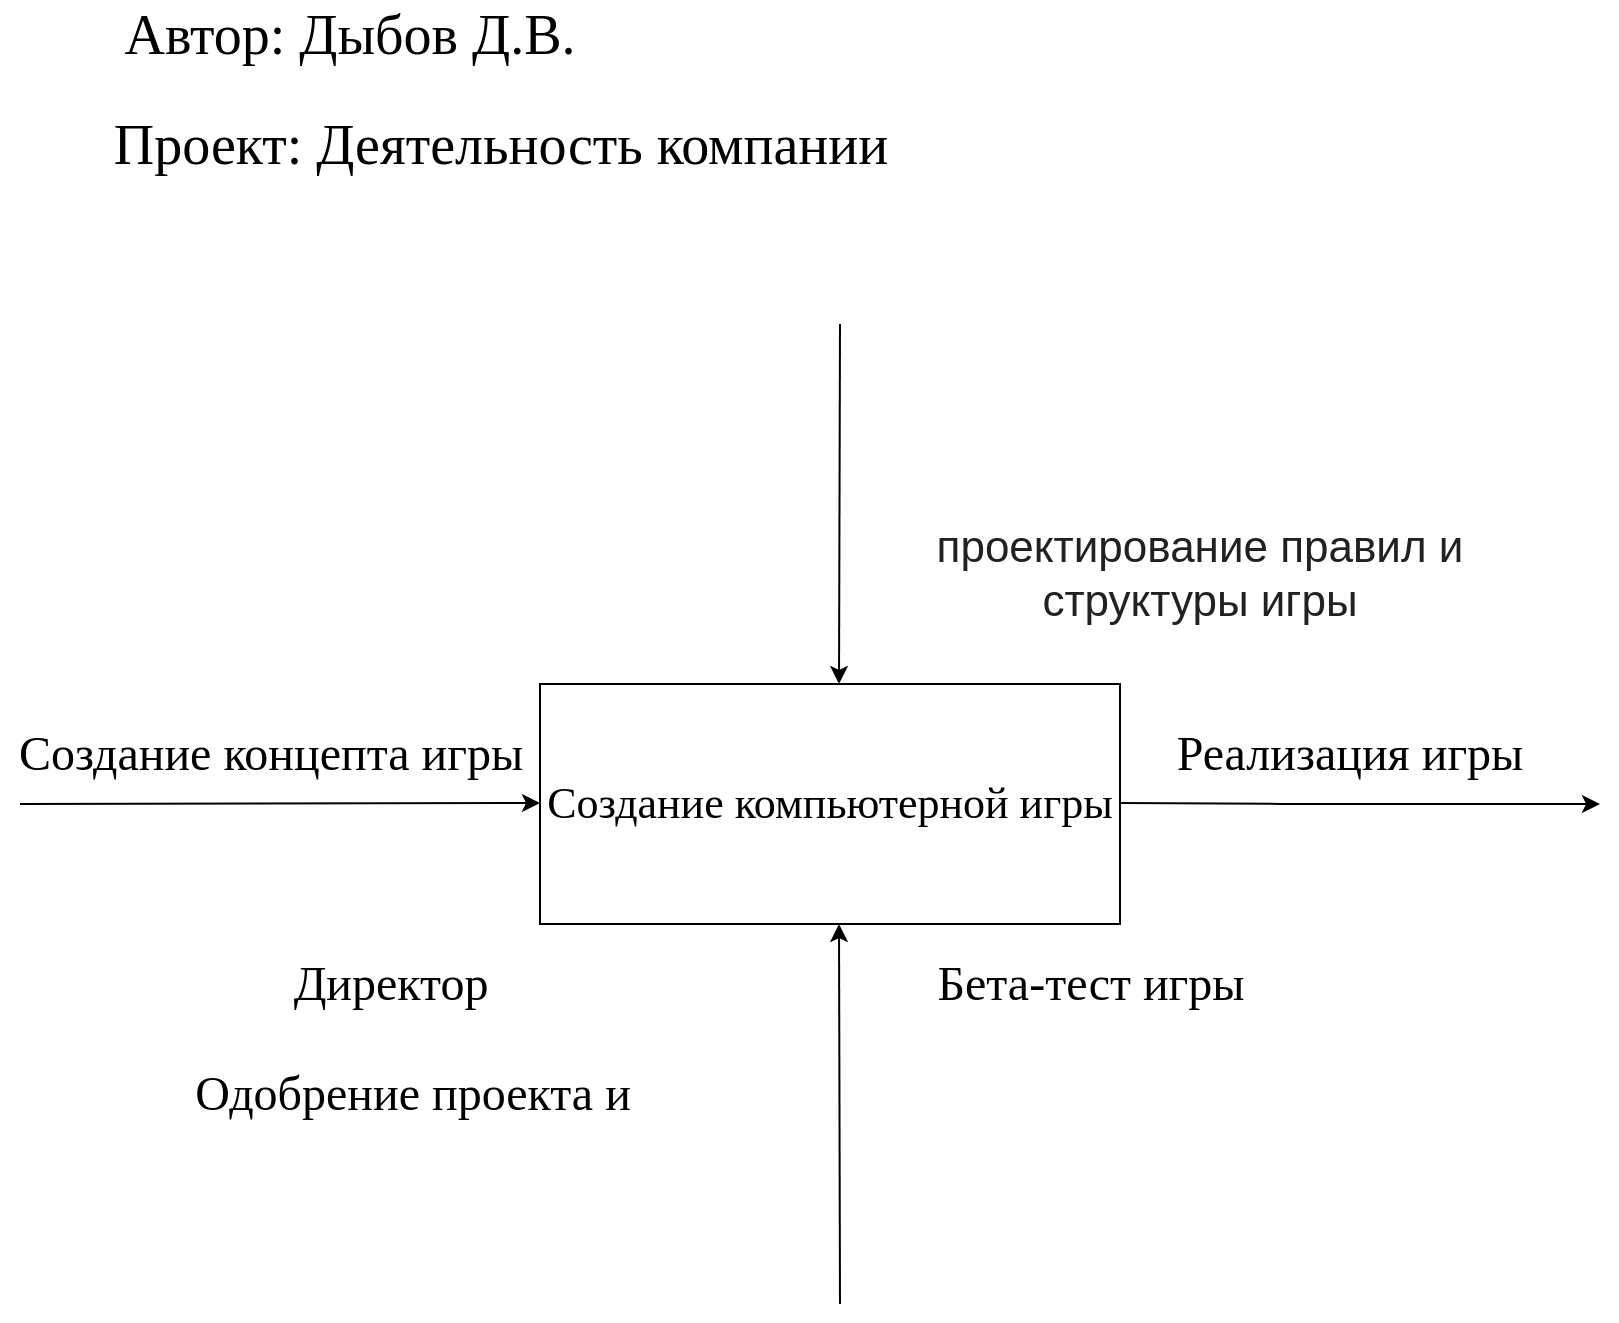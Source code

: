 <mxfile version="15.5.9" type="github">
  <diagram id="HJL4gtccgw9ECOeoA37o" name="Page-1">
    <mxGraphModel dx="2633" dy="955" grid="1" gridSize="10" guides="1" tooltips="1" connect="1" arrows="1" fold="1" page="1" pageScale="1" pageWidth="827" pageHeight="1169" math="0" shadow="0">
      <root>
        <mxCell id="0" />
        <mxCell id="1" parent="0" />
        <mxCell id="zwlfHStFDQA1q4JiYd55-5" value="Создание компьютерной игры" style="rounded=0;whiteSpace=wrap;html=1;fontFamily=Times New Roman;fontSize=22;" parent="1" vertex="1">
          <mxGeometry x="240" y="420" width="290" height="120" as="geometry" />
        </mxCell>
        <mxCell id="zwlfHStFDQA1q4JiYd55-6" value="" style="endArrow=classic;html=1;" parent="1" edge="1">
          <mxGeometry width="50" height="50" relative="1" as="geometry">
            <mxPoint x="390" y="240" as="sourcePoint" />
            <mxPoint x="389.5" y="420" as="targetPoint" />
          </mxGeometry>
        </mxCell>
        <mxCell id="zwlfHStFDQA1q4JiYd55-7" value="" style="endArrow=classic;html=1;" parent="1" edge="1">
          <mxGeometry width="50" height="50" relative="1" as="geometry">
            <mxPoint x="-20" y="480" as="sourcePoint" />
            <mxPoint x="240" y="479.5" as="targetPoint" />
          </mxGeometry>
        </mxCell>
        <mxCell id="zwlfHStFDQA1q4JiYd55-8" value="" style="endArrow=classic;html=1;" parent="1" edge="1">
          <mxGeometry width="50" height="50" relative="1" as="geometry">
            <mxPoint x="530" y="479.5" as="sourcePoint" />
            <mxPoint x="770" y="480" as="targetPoint" />
            <Array as="points">
              <mxPoint x="620" y="480" />
            </Array>
          </mxGeometry>
        </mxCell>
        <mxCell id="zwlfHStFDQA1q4JiYd55-9" value="" style="endArrow=classic;html=1;" parent="1" edge="1">
          <mxGeometry width="50" height="50" relative="1" as="geometry">
            <mxPoint x="390" y="730" as="sourcePoint" />
            <mxPoint x="389.5" y="540" as="targetPoint" />
          </mxGeometry>
        </mxCell>
        <mxCell id="p-8zRFwqx9bhIr6z1Y6U-1" value="Автор: Дыбов Д.В." style="text;html=1;strokeColor=none;fillColor=none;align=center;verticalAlign=middle;whiteSpace=wrap;rounded=0;fontFamily=Times New Roman;fontSize=28;" parent="1" vertex="1">
          <mxGeometry x="20" y="80" width="250" height="30" as="geometry" />
        </mxCell>
        <mxCell id="p-8zRFwqx9bhIr6z1Y6U-2" value="Проект: Деятельность компании" style="text;html=1;align=center;verticalAlign=middle;resizable=0;points=[];autosize=1;strokeColor=none;fillColor=none;fontSize=28;fontFamily=Times New Roman;" parent="1" vertex="1">
          <mxGeometry x="20" y="130" width="400" height="40" as="geometry" />
        </mxCell>
        <mxCell id="p-8zRFwqx9bhIr6z1Y6U-3" value="Создание концепта игры" style="text;html=1;align=center;verticalAlign=middle;resizable=0;points=[];autosize=1;strokeColor=none;fillColor=none;fontSize=24;fontFamily=Times New Roman;" parent="1" vertex="1">
          <mxGeometry x="-30" y="440" width="270" height="30" as="geometry" />
        </mxCell>
        <mxCell id="p-8zRFwqx9bhIr6z1Y6U-4" value="Директор" style="text;html=1;align=center;verticalAlign=middle;resizable=0;points=[];autosize=1;strokeColor=none;fillColor=none;fontSize=24;fontFamily=Times New Roman;" parent="1" vertex="1">
          <mxGeometry x="110" y="555" width="110" height="30" as="geometry" />
        </mxCell>
        <mxCell id="p-8zRFwqx9bhIr6z1Y6U-6" value="Одобрение проекта и&amp;nbsp;" style="text;html=1;strokeColor=none;fillColor=none;align=center;verticalAlign=middle;whiteSpace=wrap;rounded=0;fontFamily=Times New Roman;fontSize=24;" parent="1" vertex="1">
          <mxGeometry x="12" y="610" width="335" height="30" as="geometry" />
        </mxCell>
        <mxCell id="p-8zRFwqx9bhIr6z1Y6U-7" value="&lt;span style=&quot;color: rgb(32, 33, 34); font-family: sans-serif; font-size: 22px; background-color: rgb(255, 255, 255);&quot;&gt;проектирование правил и структуры игры&lt;/span&gt;" style="text;html=1;strokeColor=none;fillColor=none;align=center;verticalAlign=middle;whiteSpace=wrap;rounded=0;fontFamily=Times New Roman;fontSize=22;" parent="1" vertex="1">
          <mxGeometry x="430" y="350" width="280" height="30" as="geometry" />
        </mxCell>
        <mxCell id="w9K8XpA9BYmhiicVjxku-1" value="Реализация игры" style="text;html=1;strokeColor=none;fillColor=none;align=center;verticalAlign=middle;whiteSpace=wrap;rounded=0;fontSize=24;fontFamily=Times New Roman;" parent="1" vertex="1">
          <mxGeometry x="530" y="440" width="230" height="30" as="geometry" />
        </mxCell>
        <mxCell id="w9K8XpA9BYmhiicVjxku-3" value="Бета-тест игры" style="text;html=1;align=center;verticalAlign=middle;resizable=0;points=[];autosize=1;strokeColor=none;fillColor=none;fontSize=24;fontFamily=Times New Roman;" parent="1" vertex="1">
          <mxGeometry x="430" y="555" width="170" height="30" as="geometry" />
        </mxCell>
      </root>
    </mxGraphModel>
  </diagram>
</mxfile>
